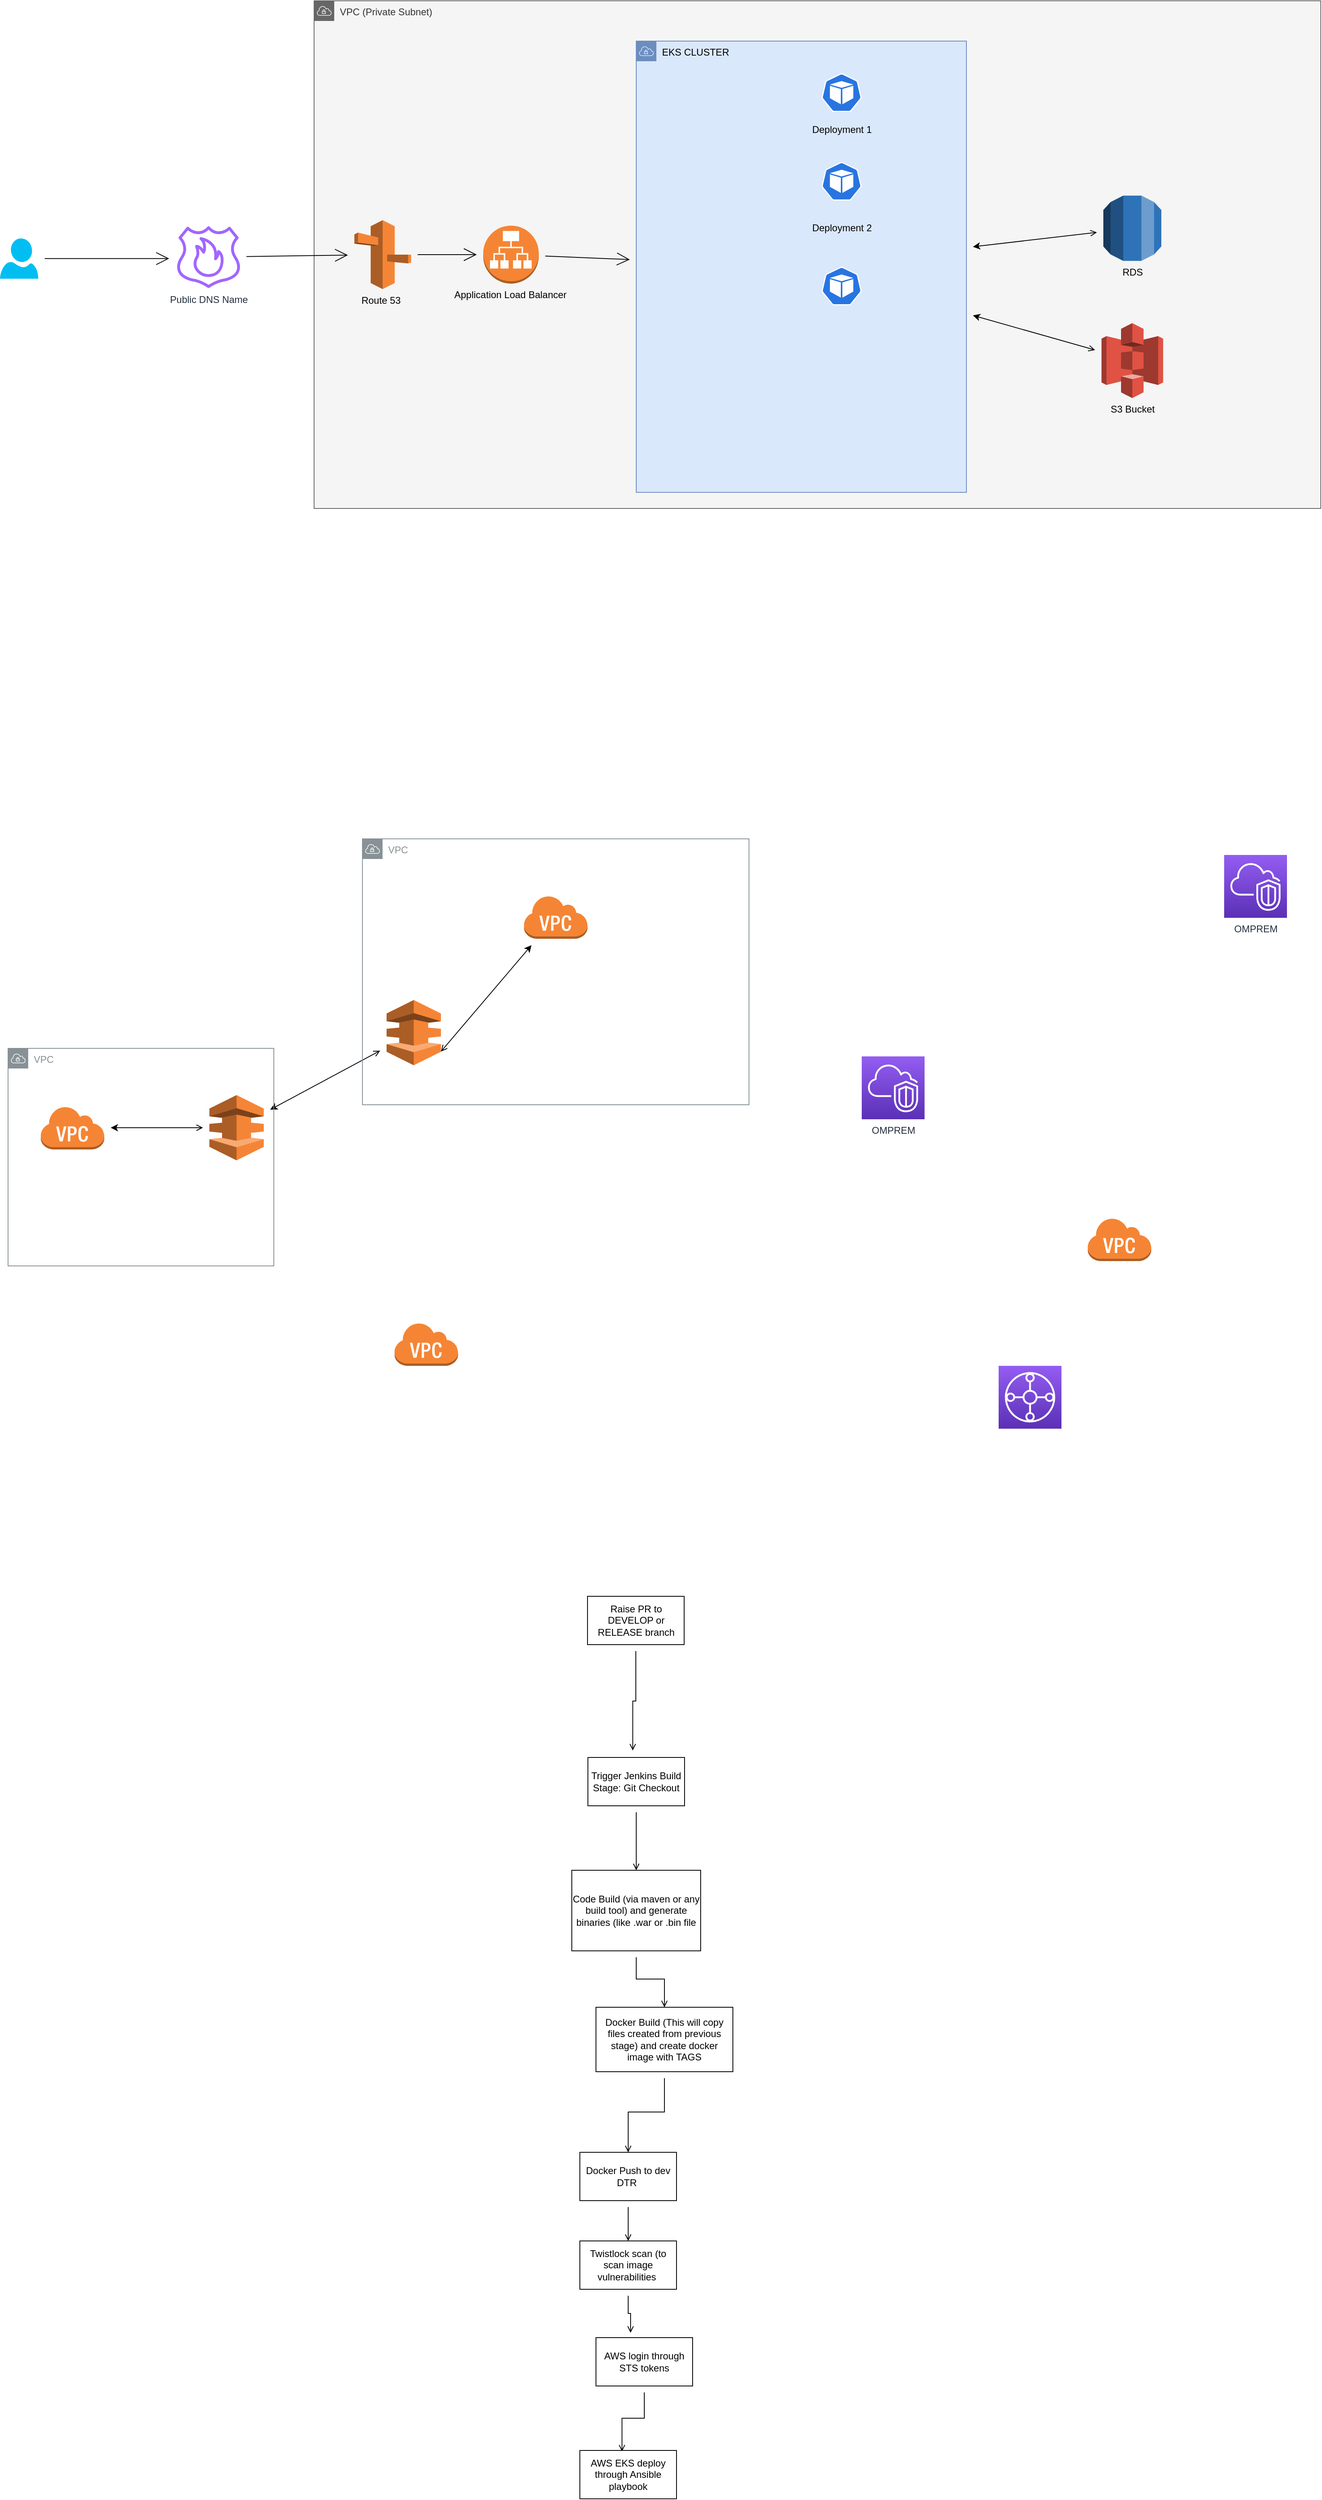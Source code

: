 <mxfile version="15.3.5" type="github"><diagram id="nyVJhu-JEDOYVbzqcyaC" name="Page-1"><mxGraphModel dx="2130" dy="780" grid="1" gridSize="10" guides="1" tooltips="1" connect="1" arrows="1" fold="1" page="1" pageScale="1" pageWidth="827" pageHeight="1169" math="0" shadow="0"><root><mxCell id="0"/><mxCell id="1" parent="0"/><mxCell id="hl113uorf4dj3rH7MNjF-1" value="VPC (Private Subnet)" style="points=[[0,0],[0.25,0],[0.5,0],[0.75,0],[1,0],[1,0.25],[1,0.5],[1,0.75],[1,1],[0.75,1],[0.5,1],[0.25,1],[0,1],[0,0.75],[0,0.5],[0,0.25]];outlineConnect=0;html=1;whiteSpace=wrap;fontSize=12;fontStyle=0;shape=mxgraph.aws4.group;grIcon=mxgraph.aws4.group_vpc;strokeColor=#666666;fillColor=#f5f5f5;verticalAlign=top;align=left;spacingLeft=30;fontColor=#333333;dashed=0;hachureGap=4;pointerEvents=0;" vertex="1" parent="1"><mxGeometry x="-40" y="180" width="1250" height="630" as="geometry"/></mxCell><mxCell id="hl113uorf4dj3rH7MNjF-19" style="edgeStyle=none;curved=1;rounded=0;orthogonalLoop=1;jettySize=auto;html=1;endArrow=open;startSize=14;endSize=14;sourcePerimeterSpacing=8;targetPerimeterSpacing=8;" edge="1" parent="1" source="hl113uorf4dj3rH7MNjF-2" target="hl113uorf4dj3rH7MNjF-3"><mxGeometry relative="1" as="geometry"/></mxCell><mxCell id="hl113uorf4dj3rH7MNjF-2" value="Route 53&lt;span style=&quot;white-space: pre&quot;&gt;&#9;&lt;/span&gt;" style="outlineConnect=0;dashed=0;verticalLabelPosition=bottom;verticalAlign=top;align=center;html=1;shape=mxgraph.aws3.route_53;fillColor=#F58536;gradientColor=none;hachureGap=4;pointerEvents=0;" vertex="1" parent="1"><mxGeometry x="10" y="452.25" width="70.5" height="85.5" as="geometry"/></mxCell><mxCell id="hl113uorf4dj3rH7MNjF-21" style="edgeStyle=none;curved=1;rounded=0;orthogonalLoop=1;jettySize=auto;html=1;endArrow=open;startSize=14;endSize=14;sourcePerimeterSpacing=8;targetPerimeterSpacing=8;" edge="1" parent="1" source="hl113uorf4dj3rH7MNjF-3" target="hl113uorf4dj3rH7MNjF-5"><mxGeometry relative="1" as="geometry"/></mxCell><mxCell id="hl113uorf4dj3rH7MNjF-3" value="Application Load Balancer&amp;nbsp;" style="outlineConnect=0;dashed=0;verticalLabelPosition=bottom;verticalAlign=top;align=center;html=1;shape=mxgraph.aws3.application_load_balancer;fillColor=#F58534;gradientColor=none;hachureGap=4;pointerEvents=0;" vertex="1" parent="1"><mxGeometry x="170" y="459" width="69" height="72" as="geometry"/></mxCell><mxCell id="hl113uorf4dj3rH7MNjF-24" style="edgeStyle=none;curved=1;rounded=0;orthogonalLoop=1;jettySize=auto;html=1;endArrow=open;sourcePerimeterSpacing=8;targetPerimeterSpacing=8;strokeColor=default;startArrow=classic;startFill=1;" edge="1" parent="1" source="hl113uorf4dj3rH7MNjF-5" target="hl113uorf4dj3rH7MNjF-23"><mxGeometry relative="1" as="geometry"/></mxCell><mxCell id="hl113uorf4dj3rH7MNjF-28" style="edgeStyle=none;curved=1;rounded=0;orthogonalLoop=1;jettySize=auto;html=1;startArrow=classic;startFill=1;endArrow=open;sourcePerimeterSpacing=8;targetPerimeterSpacing=8;strokeColor=default;" edge="1" parent="1" source="hl113uorf4dj3rH7MNjF-5" target="hl113uorf4dj3rH7MNjF-25"><mxGeometry relative="1" as="geometry"/></mxCell><mxCell id="hl113uorf4dj3rH7MNjF-5" value="EKS CLUSTER" style="points=[[0,0],[0.25,0],[0.5,0],[0.75,0],[1,0],[1,0.25],[1,0.5],[1,0.75],[1,1],[0.75,1],[0.5,1],[0.25,1],[0,1],[0,0.75],[0,0.5],[0,0.25]];outlineConnect=0;html=1;whiteSpace=wrap;fontSize=12;fontStyle=0;shape=mxgraph.aws4.group;grIcon=mxgraph.aws4.group_vpc;strokeColor=#6c8ebf;fillColor=#dae8fc;verticalAlign=top;align=left;spacingLeft=30;dashed=0;hachureGap=4;pointerEvents=0;" vertex="1" parent="1"><mxGeometry x="360" y="230" width="410" height="560" as="geometry"/></mxCell><mxCell id="hl113uorf4dj3rH7MNjF-6" value="" style="sketch=0;html=1;dashed=0;whitespace=wrap;fillColor=#2875E2;strokeColor=#ffffff;points=[[0.005,0.63,0],[0.1,0.2,0],[0.9,0.2,0],[0.5,0,0],[0.995,0.63,0],[0.72,0.99,0],[0.5,1,0],[0.28,0.99,0]];shape=mxgraph.kubernetes.icon;prIcon=pod;hachureGap=4;pointerEvents=0;" vertex="1" parent="1"><mxGeometry x="590" y="380" width="50" height="48" as="geometry"/></mxCell><mxCell id="hl113uorf4dj3rH7MNjF-7" value="" style="sketch=0;html=1;dashed=0;whitespace=wrap;fillColor=#2875E2;strokeColor=#ffffff;points=[[0.005,0.63,0],[0.1,0.2,0],[0.9,0.2,0],[0.5,0,0],[0.995,0.63,0],[0.72,0.99,0],[0.5,1,0],[0.28,0.99,0]];shape=mxgraph.kubernetes.icon;prIcon=pod;hachureGap=4;pointerEvents=0;" vertex="1" parent="1"><mxGeometry x="590" y="270" width="50" height="48" as="geometry"/></mxCell><mxCell id="hl113uorf4dj3rH7MNjF-8" value="" style="sketch=0;html=1;dashed=0;whitespace=wrap;fillColor=#2875E2;strokeColor=#ffffff;points=[[0.005,0.63,0],[0.1,0.2,0],[0.9,0.2,0],[0.5,0,0],[0.995,0.63,0],[0.72,0.99,0],[0.5,1,0],[0.28,0.99,0]];shape=mxgraph.kubernetes.icon;prIcon=pod;hachureGap=4;pointerEvents=0;" vertex="1" parent="1"><mxGeometry x="590" y="510" width="50" height="48" as="geometry"/></mxCell><mxCell id="hl113uorf4dj3rH7MNjF-9" value="" style="shape=image;html=1;verticalAlign=top;verticalLabelPosition=bottom;labelBackgroundColor=#ffffff;imageAspect=0;aspect=fixed;image=https://cdn1.iconfinder.com/data/icons/hex-ico/128/ingress.png;hachureGap=4;pointerEvents=0;fillColor=default;" vertex="1" parent="1"><mxGeometry x="380" y="474.93" width="70.13" height="70.13" as="geometry"/></mxCell><mxCell id="hl113uorf4dj3rH7MNjF-10" value="Deployment 1" style="text;html=1;strokeColor=none;fillColor=none;align=center;verticalAlign=middle;whiteSpace=wrap;rounded=0;hachureGap=4;pointerEvents=0;" vertex="1" parent="1"><mxGeometry x="567.5" y="330" width="95" height="20" as="geometry"/></mxCell><mxCell id="hl113uorf4dj3rH7MNjF-12" value="" style="sketch=0;html=1;dashed=0;whitespace=wrap;fillColor=#2875E2;strokeColor=#ffffff;points=[[0.005,0.63,0],[0.1,0.2,0],[0.9,0.2,0],[0.5,0,0],[0.995,0.63,0],[0.72,0.99,0],[0.5,1,0],[0.28,0.99,0]];shape=mxgraph.kubernetes.icon;prIcon=pod;hachureGap=4;pointerEvents=0;" vertex="1" parent="1"><mxGeometry x="590" y="270" width="50" height="48" as="geometry"/></mxCell><mxCell id="hl113uorf4dj3rH7MNjF-14" value="Deployment 2" style="text;html=1;strokeColor=none;fillColor=none;align=center;verticalAlign=middle;whiteSpace=wrap;rounded=0;hachureGap=4;pointerEvents=0;" vertex="1" parent="1"><mxGeometry x="567.5" y="452.25" width="95" height="20" as="geometry"/></mxCell><mxCell id="hl113uorf4dj3rH7MNjF-17" style="edgeStyle=none;curved=1;rounded=0;orthogonalLoop=1;jettySize=auto;html=1;endArrow=open;startSize=14;endSize=14;sourcePerimeterSpacing=8;targetPerimeterSpacing=8;" edge="1" parent="1" source="hl113uorf4dj3rH7MNjF-15"><mxGeometry relative="1" as="geometry"><mxPoint x="-220" y="499.93" as="targetPoint"/></mxGeometry></mxCell><mxCell id="hl113uorf4dj3rH7MNjF-15" value="" style="verticalLabelPosition=bottom;html=1;verticalAlign=top;align=center;strokeColor=none;fillColor=#00BEF2;shape=mxgraph.azure.user;hachureGap=4;pointerEvents=0;" vertex="1" parent="1"><mxGeometry x="-430" y="474.93" width="47.5" height="50" as="geometry"/></mxCell><mxCell id="hl113uorf4dj3rH7MNjF-18" style="edgeStyle=none;curved=1;rounded=0;orthogonalLoop=1;jettySize=auto;html=1;endArrow=open;startSize=14;endSize=14;sourcePerimeterSpacing=8;targetPerimeterSpacing=8;" edge="1" parent="1" source="hl113uorf4dj3rH7MNjF-16" target="hl113uorf4dj3rH7MNjF-2"><mxGeometry relative="1" as="geometry"><mxPoint x="-50" y="498" as="targetPoint"/></mxGeometry></mxCell><mxCell id="hl113uorf4dj3rH7MNjF-16" value="Public DNS Name" style="sketch=0;outlineConnect=0;fontColor=#232F3E;gradientColor=none;fillColor=#A166FF;strokeColor=none;dashed=0;verticalLabelPosition=bottom;verticalAlign=top;align=center;html=1;fontSize=12;fontStyle=0;aspect=fixed;pointerEvents=1;shape=mxgraph.aws4.route_53_resolver_dns_firewall;hachureGap=4;" vertex="1" parent="1"><mxGeometry x="-210" y="459" width="78" height="78" as="geometry"/></mxCell><mxCell id="hl113uorf4dj3rH7MNjF-23" value="RDS" style="outlineConnect=0;dashed=0;verticalLabelPosition=bottom;verticalAlign=top;align=center;html=1;shape=mxgraph.aws3.rds;fillColor=#2E73B8;gradientColor=none;hachureGap=4;pointerEvents=0;" vertex="1" parent="1"><mxGeometry x="940" y="421.75" width="72" height="81" as="geometry"/></mxCell><mxCell id="hl113uorf4dj3rH7MNjF-25" value="S3 Bucket" style="outlineConnect=0;dashed=0;verticalLabelPosition=bottom;verticalAlign=top;align=center;html=1;shape=mxgraph.aws3.s3;fillColor=#E05243;gradientColor=none;hachureGap=4;pointerEvents=0;" vertex="1" parent="1"><mxGeometry x="937.75" y="580" width="76.5" height="93" as="geometry"/></mxCell><mxCell id="hl113uorf4dj3rH7MNjF-26" value="" style="sketch=0;html=1;dashed=0;whitespace=wrap;fillColor=#2875E2;strokeColor=#ffffff;points=[[0.005,0.63,0],[0.1,0.2,0],[0.9,0.2,0],[0.5,0,0],[0.995,0.63,0],[0.72,0.99,0],[0.5,1,0],[0.28,0.99,0]];shape=mxgraph.kubernetes.icon;prIcon=pod;hachureGap=4;pointerEvents=0;" vertex="1" parent="1"><mxGeometry x="590" y="270" width="50" height="48" as="geometry"/></mxCell><mxCell id="hl113uorf4dj3rH7MNjF-29" value="" style="sketch=0;points=[[0,0,0],[0.25,0,0],[0.5,0,0],[0.75,0,0],[1,0,0],[0,1,0],[0.25,1,0],[0.5,1,0],[0.75,1,0],[1,1,0],[0,0.25,0],[0,0.5,0],[0,0.75,0],[1,0.25,0],[1,0.5,0],[1,0.75,0]];outlineConnect=0;fontColor=#232F3E;gradientColor=#945DF2;gradientDirection=north;fillColor=#5A30B5;strokeColor=#ffffff;dashed=0;verticalLabelPosition=bottom;verticalAlign=top;align=center;html=1;fontSize=12;fontStyle=0;aspect=fixed;shape=mxgraph.aws4.resourceIcon;resIcon=mxgraph.aws4.transit_gateway;hachureGap=4;pointerEvents=0;" vertex="1" parent="1"><mxGeometry x="810" y="1874" width="78" height="78" as="geometry"/></mxCell><mxCell id="hl113uorf4dj3rH7MNjF-54" style="edgeStyle=none;curved=1;rounded=0;orthogonalLoop=1;jettySize=auto;html=1;startArrow=classic;startFill=1;endArrow=open;sourcePerimeterSpacing=8;targetPerimeterSpacing=8;strokeColor=default;" edge="1" parent="1" source="hl113uorf4dj3rH7MNjF-30" target="hl113uorf4dj3rH7MNjF-49"><mxGeometry relative="1" as="geometry"/></mxCell><mxCell id="hl113uorf4dj3rH7MNjF-30" value="" style="outlineConnect=0;dashed=0;verticalLabelPosition=bottom;verticalAlign=top;align=center;html=1;shape=mxgraph.aws3.direct_connect;fillColor=#F58536;gradientColor=none;hachureGap=4;pointerEvents=0;" vertex="1" parent="1"><mxGeometry x="-170" y="1538" width="67.5" height="81" as="geometry"/></mxCell><mxCell id="hl113uorf4dj3rH7MNjF-48" style="edgeStyle=none;curved=1;rounded=0;orthogonalLoop=1;jettySize=auto;html=1;startArrow=classic;startFill=1;endArrow=open;sourcePerimeterSpacing=8;targetPerimeterSpacing=8;strokeColor=default;" edge="1" parent="1" source="hl113uorf4dj3rH7MNjF-31" target="hl113uorf4dj3rH7MNjF-30"><mxGeometry relative="1" as="geometry"/></mxCell><mxCell id="hl113uorf4dj3rH7MNjF-31" value="" style="outlineConnect=0;dashed=0;verticalLabelPosition=bottom;verticalAlign=top;align=center;html=1;shape=mxgraph.aws3.virtual_private_cloud;fillColor=#F58534;gradientColor=none;hachureGap=4;pointerEvents=0;" vertex="1" parent="1"><mxGeometry x="-380" y="1551.5" width="79.5" height="54" as="geometry"/></mxCell><mxCell id="hl113uorf4dj3rH7MNjF-34" value="OMPREM" style="sketch=0;points=[[0,0,0],[0.25,0,0],[0.5,0,0],[0.75,0,0],[1,0,0],[0,1,0],[0.25,1,0],[0.5,1,0],[0.75,1,0],[1,1,0],[0,0.25,0],[0,0.5,0],[0,0.75,0],[1,0.25,0],[1,0.5,0],[1,0.75,0]];outlineConnect=0;fontColor=#232F3E;gradientColor=#945DF2;gradientDirection=north;fillColor=#5A30B5;strokeColor=#ffffff;dashed=0;verticalLabelPosition=bottom;verticalAlign=top;align=center;html=1;fontSize=12;fontStyle=0;aspect=fixed;shape=mxgraph.aws4.resourceIcon;resIcon=mxgraph.aws4.vpc;hachureGap=4;pointerEvents=0;" vertex="1" parent="1"><mxGeometry x="640" y="1490" width="78" height="78" as="geometry"/></mxCell><mxCell id="hl113uorf4dj3rH7MNjF-35" value="" style="sketch=0;html=1;dashed=0;whitespace=wrap;fillColor=#2875E2;strokeColor=#ffffff;points=[[0.005,0.63,0],[0.1,0.2,0],[0.9,0.2,0],[0.5,0,0],[0.995,0.63,0],[0.72,0.99,0],[0.5,1,0],[0.28,0.99,0]];shape=mxgraph.kubernetes.icon;prIcon=pod;hachureGap=4;pointerEvents=0;" vertex="1" parent="1"><mxGeometry x="590" y="270" width="50" height="48" as="geometry"/></mxCell><mxCell id="hl113uorf4dj3rH7MNjF-36" value="" style="outlineConnect=0;dashed=0;verticalLabelPosition=bottom;verticalAlign=top;align=center;html=1;shape=mxgraph.aws3.virtual_private_cloud;fillColor=#F58534;gradientColor=none;hachureGap=4;pointerEvents=0;" vertex="1" parent="1"><mxGeometry x="59.25" y="1820" width="79.5" height="54" as="geometry"/></mxCell><mxCell id="hl113uorf4dj3rH7MNjF-52" style="edgeStyle=none;curved=1;rounded=0;orthogonalLoop=1;jettySize=auto;html=1;entryX=1;entryY=0.79;entryDx=0;entryDy=0;entryPerimeter=0;startArrow=classic;startFill=1;endArrow=open;sourcePerimeterSpacing=8;targetPerimeterSpacing=8;strokeColor=default;" edge="1" parent="1" source="hl113uorf4dj3rH7MNjF-38" target="hl113uorf4dj3rH7MNjF-49"><mxGeometry relative="1" as="geometry"/></mxCell><mxCell id="hl113uorf4dj3rH7MNjF-38" value="" style="outlineConnect=0;dashed=0;verticalLabelPosition=bottom;verticalAlign=top;align=center;html=1;shape=mxgraph.aws3.virtual_private_cloud;fillColor=#F58534;gradientColor=none;hachureGap=4;pointerEvents=0;" vertex="1" parent="1"><mxGeometry x="220" y="1290" width="79.5" height="54" as="geometry"/></mxCell><mxCell id="hl113uorf4dj3rH7MNjF-43" value="" style="outlineConnect=0;dashed=0;verticalLabelPosition=bottom;verticalAlign=top;align=center;html=1;shape=mxgraph.aws3.virtual_private_cloud;fillColor=#F58534;gradientColor=none;hachureGap=4;pointerEvents=0;" vertex="1" parent="1"><mxGeometry x="920" y="1690" width="79.5" height="54" as="geometry"/></mxCell><mxCell id="hl113uorf4dj3rH7MNjF-44" value="OMPREM" style="sketch=0;points=[[0,0,0],[0.25,0,0],[0.5,0,0],[0.75,0,0],[1,0,0],[0,1,0],[0.25,1,0],[0.5,1,0],[0.75,1,0],[1,1,0],[0,0.25,0],[0,0.5,0],[0,0.75,0],[1,0.25,0],[1,0.5,0],[1,0.75,0]];outlineConnect=0;fontColor=#232F3E;gradientColor=#945DF2;gradientDirection=north;fillColor=#5A30B5;strokeColor=#ffffff;dashed=0;verticalLabelPosition=bottom;verticalAlign=top;align=center;html=1;fontSize=12;fontStyle=0;aspect=fixed;shape=mxgraph.aws4.resourceIcon;resIcon=mxgraph.aws4.vpc;hachureGap=4;pointerEvents=0;" vertex="1" parent="1"><mxGeometry x="1090" y="1240" width="78" height="78" as="geometry"/></mxCell><mxCell id="hl113uorf4dj3rH7MNjF-49" value="" style="outlineConnect=0;dashed=0;verticalLabelPosition=bottom;verticalAlign=top;align=center;html=1;shape=mxgraph.aws3.direct_connect;fillColor=#F58536;gradientColor=none;hachureGap=4;pointerEvents=0;" vertex="1" parent="1"><mxGeometry x="50" y="1420" width="67.5" height="81" as="geometry"/></mxCell><mxCell id="hl113uorf4dj3rH7MNjF-50" value="VPC" style="sketch=0;outlineConnect=0;gradientColor=none;html=1;whiteSpace=wrap;fontSize=12;fontStyle=0;shape=mxgraph.aws4.group;grIcon=mxgraph.aws4.group_vpc;strokeColor=#879196;fillColor=none;verticalAlign=top;align=left;spacingLeft=30;fontColor=#879196;dashed=0;hachureGap=4;pointerEvents=0;" vertex="1" parent="1"><mxGeometry x="20" y="1220" width="480" height="330" as="geometry"/></mxCell><mxCell id="hl113uorf4dj3rH7MNjF-53" value="VPC" style="sketch=0;outlineConnect=0;gradientColor=none;html=1;whiteSpace=wrap;fontSize=12;fontStyle=0;shape=mxgraph.aws4.group;grIcon=mxgraph.aws4.group_vpc;strokeColor=#879196;fillColor=none;verticalAlign=top;align=left;spacingLeft=30;fontColor=#879196;dashed=0;hachureGap=4;pointerEvents=0;" vertex="1" parent="1"><mxGeometry x="-420" y="1480" width="330" height="270" as="geometry"/></mxCell><mxCell id="hl113uorf4dj3rH7MNjF-55" value="" style="rounded=0;whiteSpace=wrap;html=1;hachureGap=4;pointerEvents=0;fillColor=default;" vertex="1" parent="1"><mxGeometry x="300" y="2360" width="120" height="60" as="geometry"/></mxCell><mxCell id="hl113uorf4dj3rH7MNjF-56" value="" style="rounded=0;whiteSpace=wrap;html=1;hachureGap=4;pointerEvents=0;fillColor=default;" vertex="1" parent="1"><mxGeometry x="300" y="2360" width="120" height="60" as="geometry"/></mxCell><mxCell id="hl113uorf4dj3rH7MNjF-76" style="edgeStyle=orthogonalEdgeStyle;rounded=0;orthogonalLoop=1;jettySize=auto;html=1;entryX=0.5;entryY=0;entryDx=0;entryDy=0;startArrow=none;startFill=0;endArrow=open;sourcePerimeterSpacing=8;targetPerimeterSpacing=8;strokeColor=default;" edge="1" parent="1" source="hl113uorf4dj3rH7MNjF-57" target="hl113uorf4dj3rH7MNjF-61"><mxGeometry relative="1" as="geometry"/></mxCell><mxCell id="hl113uorf4dj3rH7MNjF-57" value="Code Build (via maven or any build tool) and generate binaries (like .war or .bin file" style="rounded=0;whiteSpace=wrap;html=1;hachureGap=4;pointerEvents=0;fillColor=default;" vertex="1" parent="1"><mxGeometry x="280" y="2500" width="160" height="100" as="geometry"/></mxCell><mxCell id="hl113uorf4dj3rH7MNjF-58" value="" style="rounded=0;whiteSpace=wrap;html=1;hachureGap=4;pointerEvents=0;fillColor=default;" vertex="1" parent="1"><mxGeometry x="300" y="2360" width="120" height="60" as="geometry"/></mxCell><mxCell id="hl113uorf4dj3rH7MNjF-65" style="edgeStyle=orthogonalEdgeStyle;rounded=0;orthogonalLoop=1;jettySize=auto;html=1;entryX=0.464;entryY=-0.144;entryDx=0;entryDy=0;entryPerimeter=0;startArrow=none;startFill=0;endArrow=open;sourcePerimeterSpacing=8;targetPerimeterSpacing=8;strokeColor=default;" edge="1" parent="1" source="hl113uorf4dj3rH7MNjF-59" target="hl113uorf4dj3rH7MNjF-62"><mxGeometry relative="1" as="geometry"/></mxCell><mxCell id="hl113uorf4dj3rH7MNjF-59" value="Raise PR to DEVELOP or RELEASE branch" style="rounded=0;whiteSpace=wrap;html=1;hachureGap=4;pointerEvents=0;fillColor=default;" vertex="1" parent="1"><mxGeometry x="299.5" y="2160" width="120" height="60" as="geometry"/></mxCell><mxCell id="hl113uorf4dj3rH7MNjF-60" value="" style="rounded=0;whiteSpace=wrap;html=1;hachureGap=4;pointerEvents=0;fillColor=default;" vertex="1" parent="1"><mxGeometry x="300" y="2360" width="120" height="60" as="geometry"/></mxCell><mxCell id="hl113uorf4dj3rH7MNjF-69" style="edgeStyle=orthogonalEdgeStyle;rounded=0;orthogonalLoop=1;jettySize=auto;html=1;entryX=0.5;entryY=0;entryDx=0;entryDy=0;startArrow=none;startFill=0;endArrow=open;sourcePerimeterSpacing=8;targetPerimeterSpacing=8;strokeColor=default;" edge="1" parent="1" source="hl113uorf4dj3rH7MNjF-61" target="hl113uorf4dj3rH7MNjF-63"><mxGeometry relative="1" as="geometry"/></mxCell><mxCell id="hl113uorf4dj3rH7MNjF-61" value="Docker Build (This will copy files created from previous stage) and create docker image with TAGS" style="rounded=0;whiteSpace=wrap;html=1;hachureGap=4;pointerEvents=0;fillColor=default;" vertex="1" parent="1"><mxGeometry x="310" y="2670" width="170" height="80" as="geometry"/></mxCell><mxCell id="hl113uorf4dj3rH7MNjF-66" style="edgeStyle=orthogonalEdgeStyle;rounded=0;orthogonalLoop=1;jettySize=auto;html=1;entryX=0.5;entryY=0;entryDx=0;entryDy=0;startArrow=none;startFill=0;endArrow=open;sourcePerimeterSpacing=8;targetPerimeterSpacing=8;strokeColor=default;" edge="1" parent="1" source="hl113uorf4dj3rH7MNjF-62" target="hl113uorf4dj3rH7MNjF-57"><mxGeometry relative="1" as="geometry"/></mxCell><mxCell id="hl113uorf4dj3rH7MNjF-62" value="Trigger Jenkins Build&lt;br&gt;Stage: Git Checkout" style="rounded=0;whiteSpace=wrap;html=1;hachureGap=4;pointerEvents=0;fillColor=default;" vertex="1" parent="1"><mxGeometry x="300" y="2360" width="120" height="60" as="geometry"/></mxCell><mxCell id="hl113uorf4dj3rH7MNjF-73" style="edgeStyle=orthogonalEdgeStyle;rounded=0;orthogonalLoop=1;jettySize=auto;html=1;entryX=0.5;entryY=0;entryDx=0;entryDy=0;startArrow=none;startFill=0;endArrow=open;sourcePerimeterSpacing=8;targetPerimeterSpacing=8;strokeColor=default;" edge="1" parent="1" source="hl113uorf4dj3rH7MNjF-63" target="hl113uorf4dj3rH7MNjF-68"><mxGeometry relative="1" as="geometry"/></mxCell><mxCell id="hl113uorf4dj3rH7MNjF-63" value="Docker Push to dev DTR&amp;nbsp;" style="rounded=0;whiteSpace=wrap;html=1;hachureGap=4;pointerEvents=0;fillColor=default;" vertex="1" parent="1"><mxGeometry x="290" y="2850" width="120" height="60" as="geometry"/></mxCell><mxCell id="hl113uorf4dj3rH7MNjF-75" style="edgeStyle=orthogonalEdgeStyle;rounded=0;orthogonalLoop=1;jettySize=auto;html=1;entryX=0.436;entryY=0.022;entryDx=0;entryDy=0;entryPerimeter=0;startArrow=none;startFill=0;endArrow=open;sourcePerimeterSpacing=8;targetPerimeterSpacing=8;strokeColor=default;" edge="1" parent="1" source="hl113uorf4dj3rH7MNjF-67" target="hl113uorf4dj3rH7MNjF-71"><mxGeometry relative="1" as="geometry"/></mxCell><mxCell id="hl113uorf4dj3rH7MNjF-67" value="AWS login through STS tokens" style="rounded=0;whiteSpace=wrap;html=1;hachureGap=4;pointerEvents=0;fillColor=default;" vertex="1" parent="1"><mxGeometry x="310" y="3080" width="120" height="60" as="geometry"/></mxCell><mxCell id="hl113uorf4dj3rH7MNjF-74" style="edgeStyle=orthogonalEdgeStyle;rounded=0;orthogonalLoop=1;jettySize=auto;html=1;entryX=0.358;entryY=-0.1;entryDx=0;entryDy=0;entryPerimeter=0;startArrow=none;startFill=0;endArrow=open;sourcePerimeterSpacing=8;targetPerimeterSpacing=8;strokeColor=default;" edge="1" parent="1" source="hl113uorf4dj3rH7MNjF-68" target="hl113uorf4dj3rH7MNjF-67"><mxGeometry relative="1" as="geometry"/></mxCell><mxCell id="hl113uorf4dj3rH7MNjF-68" value="Twistlock scan (to scan image vulnerabilities&amp;nbsp;" style="rounded=0;whiteSpace=wrap;html=1;hachureGap=4;pointerEvents=0;fillColor=default;" vertex="1" parent="1"><mxGeometry x="290" y="2960" width="120" height="60" as="geometry"/></mxCell><mxCell id="hl113uorf4dj3rH7MNjF-71" value="AWS EKS deploy through Ansible playbook" style="rounded=0;whiteSpace=wrap;html=1;hachureGap=4;pointerEvents=0;fillColor=default;" vertex="1" parent="1"><mxGeometry x="290" y="3220" width="120" height="60" as="geometry"/></mxCell></root></mxGraphModel></diagram></mxfile>